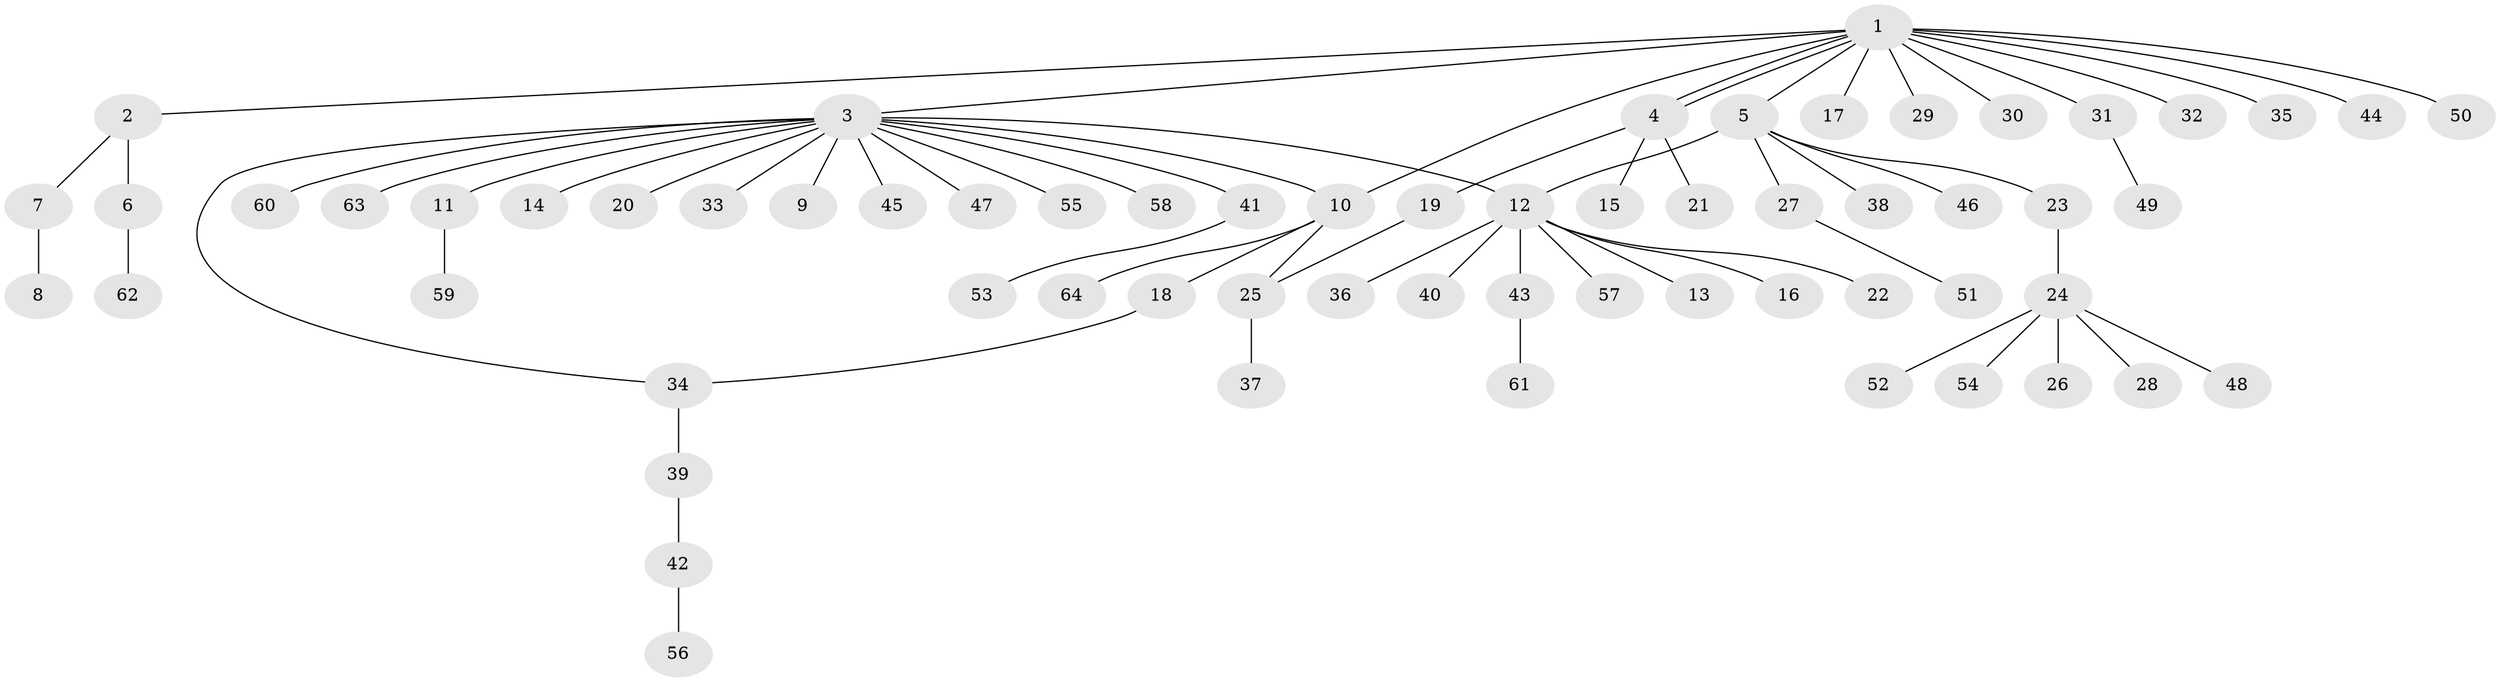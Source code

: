 // coarse degree distribution, {1: 0.88, 3: 0.04, 10: 0.04, 13: 0.04}
// Generated by graph-tools (version 1.1) at 2025/50/03/04/25 21:50:11]
// undirected, 64 vertices, 68 edges
graph export_dot {
graph [start="1"]
  node [color=gray90,style=filled];
  1;
  2;
  3;
  4;
  5;
  6;
  7;
  8;
  9;
  10;
  11;
  12;
  13;
  14;
  15;
  16;
  17;
  18;
  19;
  20;
  21;
  22;
  23;
  24;
  25;
  26;
  27;
  28;
  29;
  30;
  31;
  32;
  33;
  34;
  35;
  36;
  37;
  38;
  39;
  40;
  41;
  42;
  43;
  44;
  45;
  46;
  47;
  48;
  49;
  50;
  51;
  52;
  53;
  54;
  55;
  56;
  57;
  58;
  59;
  60;
  61;
  62;
  63;
  64;
  1 -- 2;
  1 -- 3;
  1 -- 4;
  1 -- 4;
  1 -- 5;
  1 -- 10;
  1 -- 17;
  1 -- 29;
  1 -- 30;
  1 -- 31;
  1 -- 32;
  1 -- 35;
  1 -- 44;
  1 -- 50;
  2 -- 6;
  2 -- 7;
  3 -- 9;
  3 -- 10;
  3 -- 11;
  3 -- 12;
  3 -- 14;
  3 -- 20;
  3 -- 33;
  3 -- 34;
  3 -- 41;
  3 -- 45;
  3 -- 47;
  3 -- 55;
  3 -- 58;
  3 -- 60;
  3 -- 63;
  4 -- 15;
  4 -- 19;
  4 -- 21;
  5 -- 12;
  5 -- 23;
  5 -- 27;
  5 -- 38;
  5 -- 46;
  6 -- 62;
  7 -- 8;
  10 -- 18;
  10 -- 25;
  10 -- 64;
  11 -- 59;
  12 -- 13;
  12 -- 16;
  12 -- 22;
  12 -- 36;
  12 -- 40;
  12 -- 43;
  12 -- 57;
  18 -- 34;
  19 -- 25;
  23 -- 24;
  24 -- 26;
  24 -- 28;
  24 -- 48;
  24 -- 52;
  24 -- 54;
  25 -- 37;
  27 -- 51;
  31 -- 49;
  34 -- 39;
  39 -- 42;
  41 -- 53;
  42 -- 56;
  43 -- 61;
}
